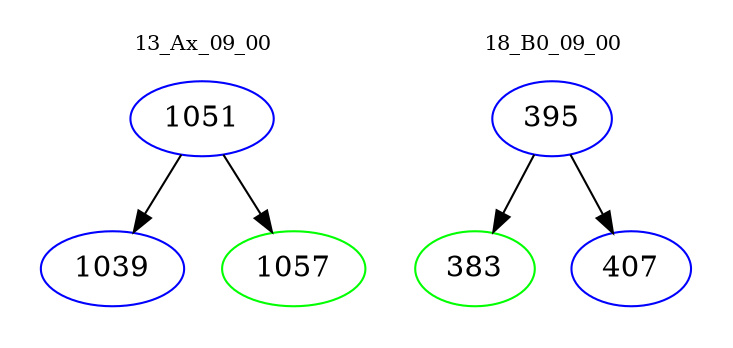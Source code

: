 digraph{
subgraph cluster_0 {
color = white
label = "13_Ax_09_00";
fontsize=10;
T0_1051 [label="1051", color="blue"]
T0_1051 -> T0_1039 [color="black"]
T0_1039 [label="1039", color="blue"]
T0_1051 -> T0_1057 [color="black"]
T0_1057 [label="1057", color="green"]
}
subgraph cluster_1 {
color = white
label = "18_B0_09_00";
fontsize=10;
T1_395 [label="395", color="blue"]
T1_395 -> T1_383 [color="black"]
T1_383 [label="383", color="green"]
T1_395 -> T1_407 [color="black"]
T1_407 [label="407", color="blue"]
}
}
